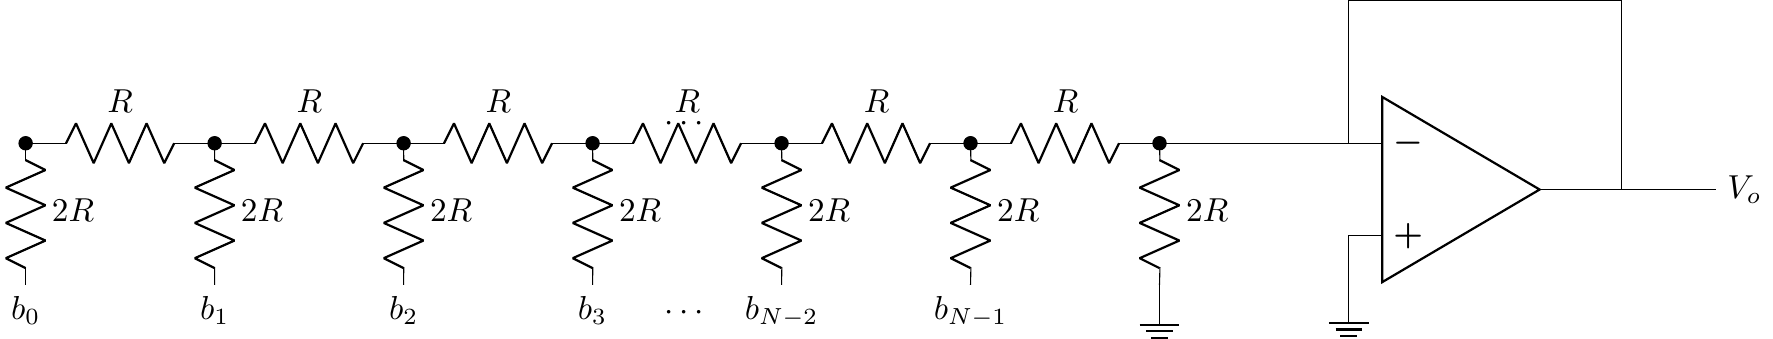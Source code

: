 \documentclass{standalone}
\usepackage{circuitikz}
\usepackage{amsmath}

\begin{document}

\begin{circuitikz}[scale=1.2, transform shape]

% Define node spacing
\def\hspacing{2}
\def\vspacing{1.5}

% Top horizontal line with R resistors
\draw (0,0) to[R, l=$R$] (\hspacing,0);
\draw (\hspacing,0) to[R, l=$R$] (2*\hspacing,0);
\draw (2*\hspacing,0) to[R, l=$R$] (3*\hspacing,0);
\draw (3*\hspacing,0) to[R, l=$R$] (4*\hspacing,0);
\draw (4*\hspacing,0) to[R, l=$R$] (5*\hspacing,0);
\draw (5*\hspacing,0) to[R, l=$R$] (6*\hspacing,0);

% Vertical R resistors to bit inputs
\draw (0,0) to[R, l=$2R$] (0,-\vspacing);
\draw (\hspacing,0) to[R, l=$2R$] (\hspacing,-\vspacing);
\draw (2*\hspacing,0) to[R, l=$2R$] (2*\hspacing,-\vspacing);
\draw (3*\hspacing,0) to[R, l=$2R$] (3*\hspacing,-\vspacing);
\draw (4*\hspacing,0) to[R, l=$2R$] (4*\hspacing,-\vspacing);
\draw (5*\hspacing,0) to[R, l=$2R$] (5*\hspacing,-\vspacing);

% Final 2R resistor to ground
\draw (6*\hspacing,0) to[R, l=$2R$] (6*\hspacing,-\vspacing);
\draw (6*\hspacing,-\vspacing) node[ground] {};

% Bit input labels
\draw (0,-\vspacing) node[below] {$b_0$};
\draw (\hspacing,-\vspacing) node[below] {$b_1$};
\draw (2*\hspacing,-\vspacing) node[below] {$b_2$};
\draw (3*\hspacing,-\vspacing) node[below] {$b_3$};
\draw (4*\hspacing,-\vspacing) node[below] {$b_{N-2}$};
\draw (5*\hspacing,-\vspacing) node[below] {$b_{N-1}$};

% Connection dots
\filldraw (0,0) circle (2pt);
\filldraw (\hspacing,0) circle (2pt);
\filldraw (2*\hspacing,0) circle (2pt);
\filldraw (3*\hspacing,0) circle (2pt);
\filldraw (4*\hspacing,0) circle (2pt);
\filldraw (5*\hspacing,0) circle (2pt);
\filldraw (6*\hspacing,0) circle (2pt);

% Dots indicating continuation
\draw (3.5*\hspacing,0.2) node {$\cdots$};
\draw (3.5*\hspacing,-\vspacing-0.3) node {$\cdots$};

% Op-amp buffer
\draw (6*\hspacing,0) -- (7*\hspacing,0);
\draw (7*\hspacing,0) node[op amp, anchor=-] (opamp) {};
\draw (opamp.+) -- ++(0,-0.5) node[ground] {};

% Feedback connection
\draw (opamp.out) -- ++(0.5,0) coordinate (feedback);
\draw (feedback) -- ++(0,2) coordinate (feedback2);
\draw (feedback2) -| (opamp.-);

% Output
\draw (feedback) -- ++(1,0) node[right] {$V_o$};

\end{circuitikz}

\end{document}
